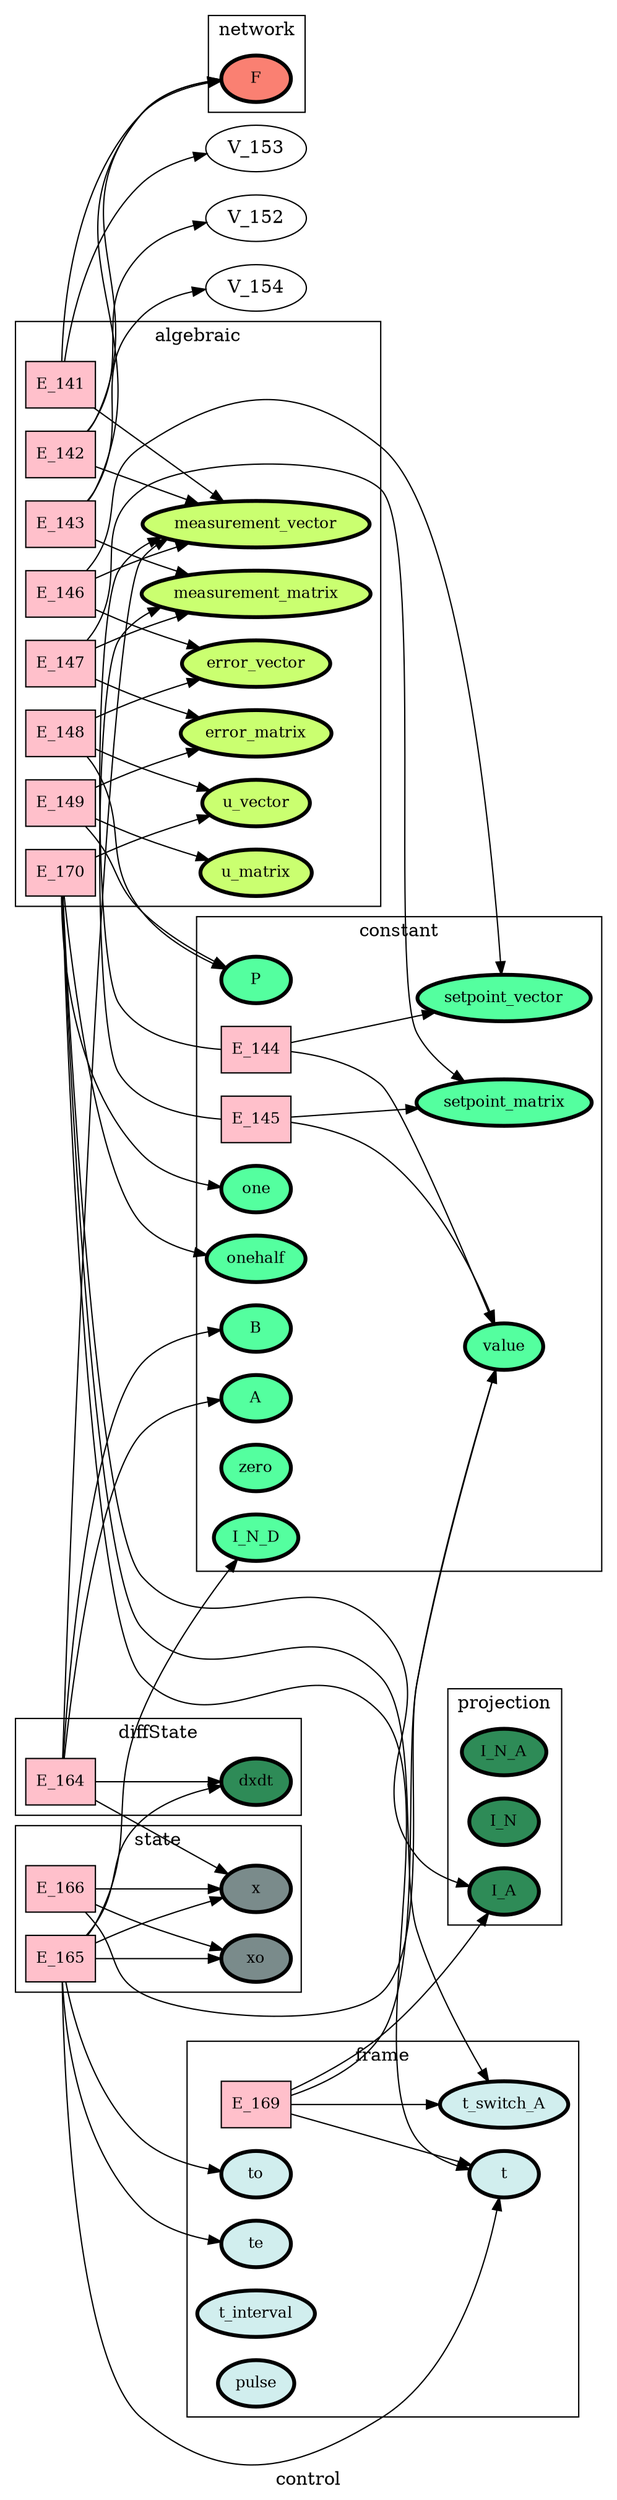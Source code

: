 digraph control {
label=control;
rankdir=LR;
subgraph cluster_control___dataFlow {
label=dataFlow;
rankdir=LR;
}

subgraph cluster_control___input {
label=input;
rankdir=LR;
}

subgraph cluster_control___output {
label=output;
rankdir=LR;
}

subgraph cluster_control___network {
label=network;
rankdir=LR;
V_10 [fillcolor=salmon, fontsize=12, label=F, penwidth=3, style=filled];
}

subgraph cluster_control___projection {
label=projection;
rankdir=LR;
V_48 [fillcolor=seagreen, fontsize=12, label=I_N_A, penwidth=3, style=filled];
V_96 [fillcolor=seagreen, fontsize=12, label=I_N, penwidth=3, style=filled];
V_97 [fillcolor=seagreen, fontsize=12, label=I_A, penwidth=3, style=filled];
}

subgraph cluster_control___localIndex {
label=localIndex;
rankdir=LR;
}

E_169 -> V_1  [splines=ortho];
E_169 -> V_4  [splines=ortho];
E_169 -> V_97  [splines=ortho];
subgraph cluster_control___frame {
label=frame;
rankdir=LR;
V_185 [fillcolor=lightcyan2, fontsize=12, label=t_switch_A, penwidth=3, style=filled];
V_4 [fillcolor=lightcyan2, fontsize=12, label=t, penwidth=3, style=filled];
V_5 [fillcolor=lightcyan2, fontsize=12, label=to, penwidth=3, style=filled];
V_6 [fillcolor=lightcyan2, fontsize=12, label=te, penwidth=3, style=filled];
V_7 [fillcolor=lightcyan2, fontsize=12, label=t_interval, penwidth=3, style=filled];
V_9 [fillcolor=lightcyan2, fontsize=12, label=pulse, penwidth=3, style=filled];
E_169 [fillcolor=pink, fontsize=12, shape=box, style=filled];
E_169 -> V_185  [splines=ortho];
}

E_165 -> V_181  [splines=ortho];
E_165 -> V_182  [splines=ortho];
E_165 -> V_183  [splines=ortho];
E_165 -> V_4  [splines=ortho];
E_165 -> V_5  [splines=ortho];
E_165 -> V_6  [splines=ortho];
E_166 -> V_1  [splines=ortho];
E_166 -> V_179  [splines=ortho];
subgraph cluster_control___state {
label=state;
rankdir=LR;
V_179 [fillcolor=lightcyan4, fontsize=12, label=x, penwidth=3, style=filled];
V_183 [fillcolor=lightcyan4, fontsize=12, label=xo, penwidth=3, style=filled];
E_165 [fillcolor=pink, fontsize=12, shape=box, style=filled];
E_165 -> V_179  [splines=ortho];
E_166 [fillcolor=pink, fontsize=12, shape=box, style=filled];
E_166 -> V_183  [splines=ortho];
}

E_144 -> V_1  [splines=ortho];
E_144 -> V_155  [splines=ortho];
E_145 -> V_1  [splines=ortho];
E_145 -> V_156  [splines=ortho];
subgraph cluster_control___constant {
label=constant;
rankdir=LR;
V_1 [fillcolor=seagreen1, fontsize=12, label=value, penwidth=3, style=filled];
V_157 [fillcolor=seagreen1, fontsize=12, label=setpoint_vector, penwidth=3, style=filled];
V_158 [fillcolor=seagreen1, fontsize=12, label=setpoint_matrix, penwidth=3, style=filled];
V_159 [fillcolor=seagreen1, fontsize=12, label=P, penwidth=3, style=filled];
V_177 [fillcolor=seagreen1, fontsize=12, label=A, penwidth=3, style=filled];
V_178 [fillcolor=seagreen1, fontsize=12, label=B, penwidth=3, style=filled];
V_181 [fillcolor=seagreen1, fontsize=12, label=I_N_D, penwidth=3, style=filled];
V_2 [fillcolor=seagreen1, fontsize=12, label=one, penwidth=3, style=filled];
V_3 [fillcolor=seagreen1, fontsize=12, label=zero, penwidth=3, style=filled];
V_8 [fillcolor=seagreen1, fontsize=12, label=onehalf, penwidth=3, style=filled];
E_144 [fillcolor=pink, fontsize=12, shape=box, style=filled];
E_144 -> V_157  [splines=ortho];
E_145 [fillcolor=pink, fontsize=12, shape=box, style=filled];
E_145 -> V_158  [splines=ortho];
}

E_164 -> V_155  [splines=ortho];
E_164 -> V_177  [splines=ortho];
E_164 -> V_178  [splines=ortho];
E_164 -> V_179  [splines=ortho];
subgraph cluster_control___diffState {
label=diffState;
rankdir=LR;
V_182 [fillcolor=seagreen4, fontsize=12, label=dxdt, penwidth=3, style=filled];
E_164 [fillcolor=pink, fontsize=12, shape=box, style=filled];
E_164 -> V_182  [splines=ortho];
}

E_141 -> V_10  [splines=ortho];
E_141 -> V_153  [splines=ortho];
E_142 -> V_10  [splines=ortho];
E_142 -> V_152  [splines=ortho];
E_143 -> V_10  [splines=ortho];
E_143 -> V_154  [splines=ortho];
E_146 -> V_155  [splines=ortho];
E_146 -> V_157  [splines=ortho];
E_147 -> V_156  [splines=ortho];
E_147 -> V_158  [splines=ortho];
E_148 -> V_159  [splines=ortho];
E_148 -> V_160  [splines=ortho];
E_170 -> V_185  [splines=ortho];
E_170 -> V_2  [splines=ortho];
E_170 -> V_4  [splines=ortho];
E_170 -> V_8  [splines=ortho];
E_170 -> V_97  [splines=ortho];
E_149 -> V_159  [splines=ortho];
E_149 -> V_161  [splines=ortho];
subgraph cluster_control___algebraic {
label=algebraic;
rankdir=LR;
V_155 [fillcolor=darkolivegreen1, fontsize=12, label=measurement_vector, penwidth=3, style=filled];
V_156 [fillcolor=darkolivegreen1, fontsize=12, label=measurement_matrix, penwidth=3, style=filled];
V_160 [fillcolor=darkolivegreen1, fontsize=12, label=error_vector, penwidth=3, style=filled];
V_161 [fillcolor=darkolivegreen1, fontsize=12, label=error_matrix, penwidth=3, style=filled];
V_162 [fillcolor=darkolivegreen1, fontsize=12, label=u_vector, penwidth=3, style=filled];
V_163 [fillcolor=darkolivegreen1, fontsize=12, label=u_matrix, penwidth=3, style=filled];
E_141 [fillcolor=pink, fontsize=12, shape=box, style=filled];
E_141 -> V_155  [splines=ortho];
E_142 [fillcolor=pink, fontsize=12, shape=box, style=filled];
E_142 -> V_155  [splines=ortho];
E_143 [fillcolor=pink, fontsize=12, shape=box, style=filled];
E_143 -> V_156  [splines=ortho];
E_146 [fillcolor=pink, fontsize=12, shape=box, style=filled];
E_146 -> V_160  [splines=ortho];
E_147 [fillcolor=pink, fontsize=12, shape=box, style=filled];
E_147 -> V_161  [splines=ortho];
E_148 [fillcolor=pink, fontsize=12, shape=box, style=filled];
E_148 -> V_162  [splines=ortho];
E_170 [fillcolor=pink, fontsize=12, shape=box, style=filled];
E_170 -> V_162  [splines=ortho];
E_149 [fillcolor=pink, fontsize=12, shape=box, style=filled];
E_149 -> V_163  [splines=ortho];
}

}

